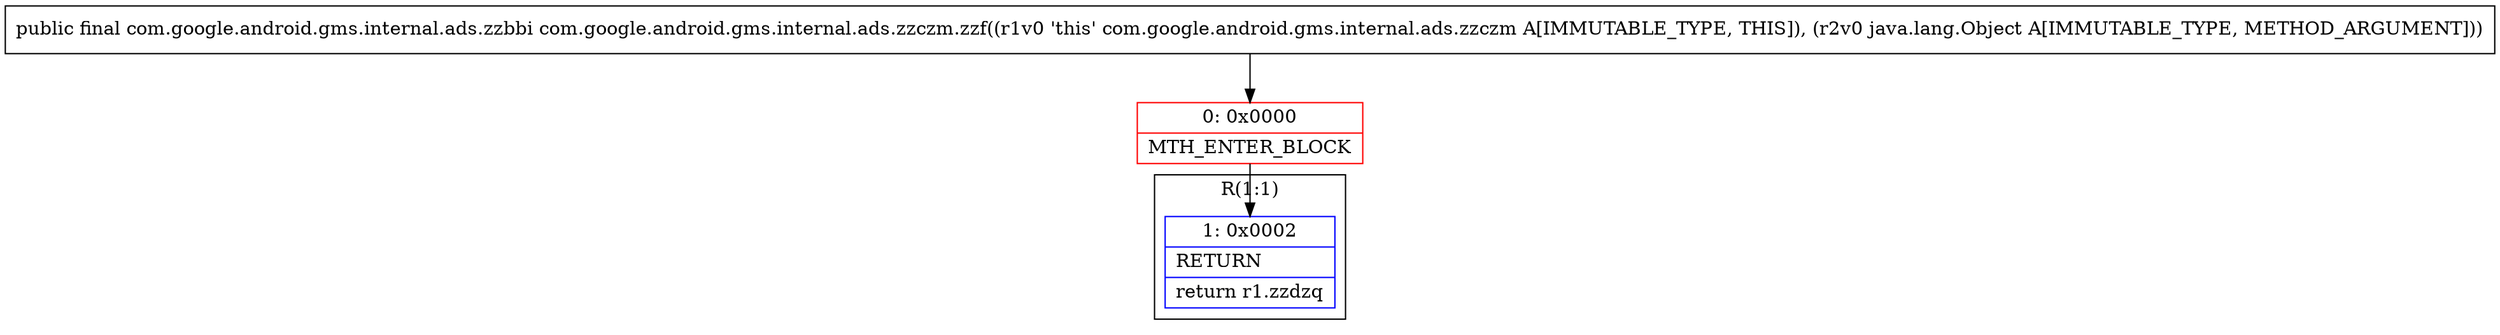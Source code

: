 digraph "CFG forcom.google.android.gms.internal.ads.zzczm.zzf(Ljava\/lang\/Object;)Lcom\/google\/android\/gms\/internal\/ads\/zzbbi;" {
subgraph cluster_Region_1987006320 {
label = "R(1:1)";
node [shape=record,color=blue];
Node_1 [shape=record,label="{1\:\ 0x0002|RETURN\l|return r1.zzdzq\l}"];
}
Node_0 [shape=record,color=red,label="{0\:\ 0x0000|MTH_ENTER_BLOCK\l}"];
MethodNode[shape=record,label="{public final com.google.android.gms.internal.ads.zzbbi com.google.android.gms.internal.ads.zzczm.zzf((r1v0 'this' com.google.android.gms.internal.ads.zzczm A[IMMUTABLE_TYPE, THIS]), (r2v0 java.lang.Object A[IMMUTABLE_TYPE, METHOD_ARGUMENT])) }"];
MethodNode -> Node_0;
Node_0 -> Node_1;
}

